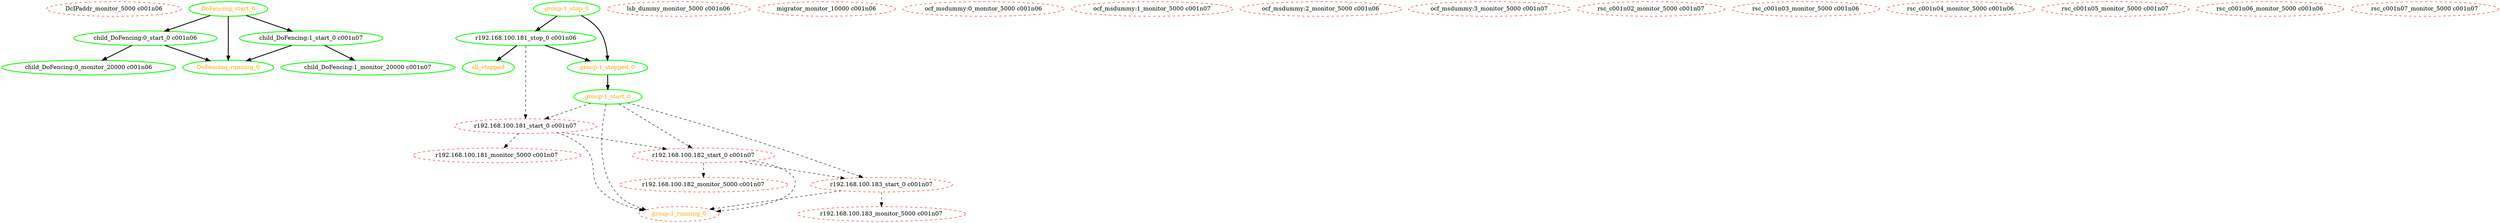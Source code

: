  digraph "g" {
"DcIPaddr_monitor_5000 c001n06" [ style=dashed color="red" fontcolor="black" ]
"DoFencing_running_0" [ style=bold color="green" fontcolor="orange" ]
"DoFencing_start_0" -> "DoFencing_running_0" [ style = bold]
"DoFencing_start_0" -> "child_DoFencing:0_start_0 c001n06" [ style = bold]
"DoFencing_start_0" -> "child_DoFencing:1_start_0 c001n07" [ style = bold]
"DoFencing_start_0" [ style=bold color="green" fontcolor="orange" ]
"all_stopped" [ style=bold color="green" fontcolor="orange" ]
"child_DoFencing:0_monitor_20000 c001n06" [ style=bold color="green" fontcolor="black" ]
"child_DoFencing:0_start_0 c001n06" -> "DoFencing_running_0" [ style = bold]
"child_DoFencing:0_start_0 c001n06" -> "child_DoFencing:0_monitor_20000 c001n06" [ style = bold]
"child_DoFencing:0_start_0 c001n06" [ style=bold color="green" fontcolor="black" ]
"child_DoFencing:1_monitor_20000 c001n07" [ style=bold color="green" fontcolor="black" ]
"child_DoFencing:1_start_0 c001n07" -> "DoFencing_running_0" [ style = bold]
"child_DoFencing:1_start_0 c001n07" -> "child_DoFencing:1_monitor_20000 c001n07" [ style = bold]
"child_DoFencing:1_start_0 c001n07" [ style=bold color="green" fontcolor="black" ]
"group-1_running_0" [ style=dashed color="red" fontcolor="orange" ]
"group-1_start_0" -> "group-1_running_0" [ style = dashed]
"group-1_start_0" -> "r192.168.100.181_start_0 c001n07" [ style = dashed]
"group-1_start_0" -> "r192.168.100.182_start_0 c001n07" [ style = dashed]
"group-1_start_0" -> "r192.168.100.183_start_0 c001n07" [ style = dashed]
"group-1_start_0" [ style=bold color="green" fontcolor="orange" ]
"group-1_stop_0" -> "group-1_stopped_0" [ style = bold]
"group-1_stop_0" -> "r192.168.100.181_stop_0 c001n06" [ style = bold]
"group-1_stop_0" [ style=bold color="green" fontcolor="orange" ]
"group-1_stopped_0" -> "group-1_start_0" [ style = bold]
"group-1_stopped_0" [ style=bold color="green" fontcolor="orange" ]
"lsb_dummy_monitor_5000 c001n06" [ style=dashed color="red" fontcolor="black" ]
"migrator_monitor_10000 c001n06" [ style=dashed color="red" fontcolor="black" ]
"ocf_msdummy:0_monitor_5000 c001n06" [ style=dashed color="red" fontcolor="black" ]
"ocf_msdummy:1_monitor_5000 c001n07" [ style=dashed color="red" fontcolor="black" ]
"ocf_msdummy:2_monitor_5000 c001n06" [ style=dashed color="red" fontcolor="black" ]
"ocf_msdummy:3_monitor_5000 c001n07" [ style=dashed color="red" fontcolor="black" ]
"r192.168.100.181_monitor_5000 c001n07" [ style=dashed color="red" fontcolor="black" ]
"r192.168.100.181_start_0 c001n07" -> "group-1_running_0" [ style = dashed]
"r192.168.100.181_start_0 c001n07" -> "r192.168.100.181_monitor_5000 c001n07" [ style = dashed]
"r192.168.100.181_start_0 c001n07" -> "r192.168.100.182_start_0 c001n07" [ style = dashed]
"r192.168.100.181_start_0 c001n07" [ style=dashed color="red" fontcolor="black" ]
"r192.168.100.181_stop_0 c001n06" -> "all_stopped" [ style = bold]
"r192.168.100.181_stop_0 c001n06" -> "group-1_stopped_0" [ style = bold]
"r192.168.100.181_stop_0 c001n06" -> "r192.168.100.181_start_0 c001n07" [ style = dashed]
"r192.168.100.181_stop_0 c001n06" [ style=bold color="green" fontcolor="black" ]
"r192.168.100.182_monitor_5000 c001n07" [ style=dashed color="red" fontcolor="black" ]
"r192.168.100.182_start_0 c001n07" -> "group-1_running_0" [ style = dashed]
"r192.168.100.182_start_0 c001n07" -> "r192.168.100.182_monitor_5000 c001n07" [ style = dashed]
"r192.168.100.182_start_0 c001n07" -> "r192.168.100.183_start_0 c001n07" [ style = dashed]
"r192.168.100.182_start_0 c001n07" [ style=dashed color="red" fontcolor="black" ]
"r192.168.100.183_monitor_5000 c001n07" [ style=dashed color="red" fontcolor="black" ]
"r192.168.100.183_start_0 c001n07" -> "group-1_running_0" [ style = dashed]
"r192.168.100.183_start_0 c001n07" -> "r192.168.100.183_monitor_5000 c001n07" [ style = dashed]
"r192.168.100.183_start_0 c001n07" [ style=dashed color="red" fontcolor="black" ]
"rsc_c001n02_monitor_5000 c001n07" [ style=dashed color="red" fontcolor="black" ]
"rsc_c001n03_monitor_5000 c001n06" [ style=dashed color="red" fontcolor="black" ]
"rsc_c001n04_monitor_5000 c001n06" [ style=dashed color="red" fontcolor="black" ]
"rsc_c001n05_monitor_5000 c001n07" [ style=dashed color="red" fontcolor="black" ]
"rsc_c001n06_monitor_5000 c001n06" [ style=dashed color="red" fontcolor="black" ]
"rsc_c001n07_monitor_5000 c001n07" [ style=dashed color="red" fontcolor="black" ]
}
